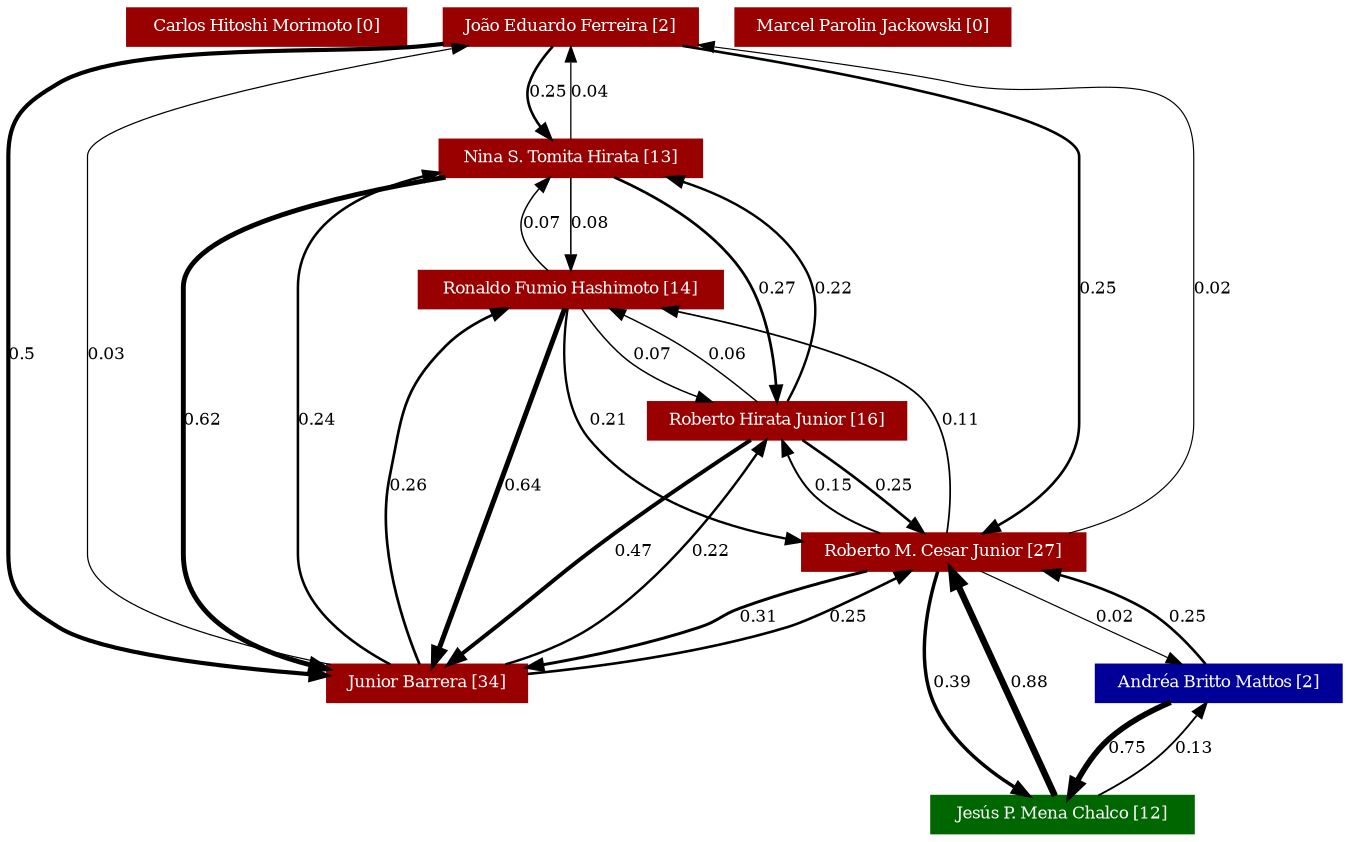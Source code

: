 strict digraph grafo3 {
	graph [bb="0,0,690,402", id=grafo3, overlap=False];
	node [label="\N", fontsize=8, shape=rectangle, style=filled];
	0 [label="Carlos Hitoshi Morimoto [0]", URL="http://lattes.cnpq.br/4575931307749163", color="#990000", fontcolor="#FFFFFF", height="0.25", pos="250,393", width="1.8611"];
	1 [label="João Eduardo Ferreira [2]", URL="http://lattes.cnpq.br/0131770792108992", color="#990000", fontcolor="#FFFFFF", height="0.25", pos="396,393", width="1.6944"];
	4 [label="Nina S. Tomita Hirata [13]", URL="http://lattes.cnpq.br/0644408634493034", color="#990000", fontcolor="#FFFFFF", height="0.25", pos="512,137", width="1.75"];
	2 [label="Junior Barrera [34]", URL="http://lattes.cnpq.br/0362417828475021", color="#990000", fontcolor="#FFFFFF", height="0.25", pos="395,329", width="1.3333"];
	6 [label="Roberto M. Cesar Junior [27]", URL="http://lattes.cnpq.br/2240951178648368", color="#990000", fontcolor="#FFFFFF", height="0.25", pos="159,137", width="1.8889"];
	5 [label="Roberto Hirata Junior [16]", URL="http://lattes.cnpq.br/1647118503085126", color="#990000", fontcolor="#FFFFFF", height="0.25", pos="391,201", width="1.7222"];
	7 [label="Ronaldo Fumio Hashimoto [14]", URL="http://lattes.cnpq.br/9283304583756076", color="#990000", fontcolor="#FFFFFF", height="0.25", pos="319,265", width="2.0278"];
	8 [label="Jesús P. Mena Chalco [12]", URL="http://lattes.cnpq.br/4727357182510680", color="#006600", fontcolor="#FFFFFF", height="0.25", pos="159,9", width="1.75"];
	9 [label="Andréa Britto Mattos [2]", URL="http://lattes.cnpq.br/2837012019824386", color="#000099", fontcolor="#FFFFFF", height="0.25", pos="234,73", width="1.6389"];
	3 [label="Marcel Parolin Jackowski [0]", URL="http://lattes.cnpq.br/0926213060635986", color="#990000", fontcolor="#FFFFFF", height="0.25", pos="541,393", width="1.8333"];
	1 -> 4 [arrowhead=normal, arrowsize="0.75", fontsize=8, label="0.25", lp="625.5,265", penwidth="1.25", pos="e,556.11,146.04 443.47,384 508.14,371.07 616,346.83 616,329 616,329 616,329 616,201 616,173.68 589.64,157.64 563.46,148.46"];
	1 -> 2 [arrowhead=normal, arrowsize="0.75", fontsize=8, label="0.5", lp="385,361", penwidth="2.0", pos="e,386.62,338.15 387.82,383.71 384.04,378.81 379.96,372.47 378,366 375.8,358.75 378.43,351.08 382.22,344.61"];
	1 -> 6 [arrowhead=normal, arrowsize="0.75", fontsize=8, label="0.25", lp="9.5,265", penwidth="1.25", pos="e,92.602,146.01 334.94,384.91 331.92,384.59 328.93,384.28 326,384 252.87,377 0,402.47 0,329 0,329 0,329 0,201 0,176.45 19.223,175.32\
 41,164 54.62,156.92 70.074,151.68 85.208,147.81"];
	2 -> 4 [arrowhead=normal, arrowsize="0.75", fontsize=8, label="0.24", lp="510.5,233", penwidth="1.22", pos="e,512.12,146.25 427.16,319.92 438.11,315.72 449.87,309.88 459,302 503.51,263.57 510.95,187.65 511.98,153.88"];
	2 -> 5 [arrowhead=normal, arrowsize="0.75", fontsize=8, label="0.22", lp="462.5,265", penwidth="1.16", pos="e,417.04,210.05 418.52,319.79 426.93,315.49 435.84,309.61 442,302 455.1,285.8 454.23,276.58 451,256 448.98,243.09 450.4,238.02 442\
,228 437.08,222.13 430.54,217.35 423.8,213.54"];
	2 -> 6 [arrowhead=normal, arrowsize="0.75", fontsize=8, label="0.25", lp="206.5,233", penwidth="1.25", pos="e,160.66,146.29 349.08,319.96 315.82,311.83 270.91,297.48 237,274 192.6,243.27 186.57,224.7 168,174 165.63,167.54 163.7,160.22 162.25\
,153.8"];
	2 -> 1 [arrowhead=normal, arrowsize="0.75", fontsize=8, label="0.03", lp="404.5,361", penwidth="0.59", pos="e,395.86,383.83 395.14,338.15 395.3,348.03 395.55,363.98 395.74,376.14"];
	2 -> 7 [arrowhead=normal, arrowsize="0.75", fontsize=8, label="0.26", lp="353.5,297", penwidth="1.28", pos="e,323.51,274.14 372.41,319.98 362.96,315.49 352.27,309.43 344,302 337.34,296.02 331.6,287.9 327.31,280.8"];
	6 -> 2 [arrowhead=normal, arrowsize="0.75", fontsize=8, label="0.31", lp="177.5,233", penwidth="1.43", pos="e,346.93,322.16 157.6,146.01 155.18,164.49 151.9,207.48 168,238 179.47,259.74 189.57,260.33 210,274 232.8,289.26 239.12,292.91 265\
,302 288.84,310.38 316.11,316.53 339.49,320.83"];
	6 -> 8 [arrowhead=normal, arrowsize="0.75", fontsize=8, label="0.39", lp="106.5,73", penwidth="1.67", pos="e,141.86,18.092 141.04,127.8 119.08,115.19 86.109,90.984 97,64 104.29,45.949 121.18,31.617 135.5,22.114"];
	6 -> 5 [arrowhead=normal, arrowsize="0.75", fontsize=8, label="0.15", lp="273.5,169", penwidth="0.95", pos="e,335.92,192 189.64,146.07 205.43,150.97 224.91,157.36 242,164 252.01,167.89 253.8,170.64 264,174 284.59,180.78 307.64,186.28 328.39\
,190.5"];
	6 -> 9 [arrowhead=normal, arrowsize="0.75", fontsize=8, label="0.02", lp="196.5,105", penwidth="0.56", pos="e,214.09,82.16 164.36,127.96 169.45,119.92 177.69,108.2 187,100 193.04,94.681 200.28,89.904 207.26,85.899"];
	6 -> 1 [arrowhead=normal, arrowsize="0.75", fontsize=8, label="0.02", lp="64.5,265", penwidth="0.56", pos="e,334.64,384.57 114.89,146.04 86.549,154.73 55,171.11 55,201 55,329 55,329 55,329 55,342.7 227.37,369.27 327.01,383.49"];
	6 -> 7 [arrowhead=normal, arrowsize="0.75", fontsize=8, label="0.11", lp="254.5,201", penwidth="0.83", pos="e,303.82,255.78 172.26,146.17 179.43,151.25 188.35,157.78 196,164 234.1,194.95 239.17,207.97 278,238 284.04,242.67 290.87,247.38\
 297.21,251.53"];
	4 -> 2 [arrowhead=normal, arrowsize="0.75", fontsize=8, label="0.62", lp="535.5,233", penwidth="2.36", pos="e,439.05,319.91 517.66,146.12 520.47,151.18 523.56,157.71 525,164 532.32,196.07 533.78,206.59 524,238 513.59,271.45 506.72,281.94\
 478,302 468.52,308.62 457.32,313.69 446.27,317.55"];
	4 -> 5 [arrowhead=normal, arrowsize="0.75", fontsize=8, label="0.27", lp="465.5,169", penwidth="1.31", pos="e,406.33,191.88 492.4,146.05 481.58,151.15 467.95,157.73 456,164 441.45,171.64 425.4,180.77 412.89,188.05"];
	4 -> 1 [arrowhead=normal, arrowsize="0.75", fontsize=8, label="0.04", lp="680.5,265", penwidth="0.62", pos="e,457.03,384.87 557.14,146.01 604.15,156.72 671,176.3 671,201 671,329 671,329 671,329 671,350.13 546.23,371.83 464.77,383.75"];
	4 -> 7 [arrowhead=normal, arrowsize="0.75", fontsize=8, label="0.08", lp="308.5,201", penwidth="0.74", pos="e,314.17,255.73 448.95,142.3 394.44,147.41 322.73,155.58 312,164 287.04,183.58 300.75,225.75 311.01,248.93"];
	5 -> 4 [arrowhead=normal, arrowsize="0.75", fontsize=8, label="0.22", lp="423.5,169", penwidth="1.16", pos="e,467.17,146.03 394.46,191.71 398.08,183.26 404.55,171.06 414,164 421.71,158.24 440.64,152.49 459.83,147.78"];
	5 -> 2 [arrowhead=normal, arrowsize="0.75", fontsize=8, label="0.47", lp="410.5,265", penwidth="1.91", pos="e,396.82,319.55 393.21,210.27 395.69,221.15 399.54,239.76 401,256 402.73,275.23 400.3,297.34 398.03,312.14"];
	5 -> 6 [arrowhead=normal, arrowsize="0.75", fontsize=8, label="0.25", lp="327.5,169", penwidth="1.25", pos="e,209.53,146.04 368.15,191.87 347.27,183.77 315.41,172.01 287,164 264.32,157.6 238.99,151.96 216.89,147.5"];
	5 -> 7 [arrowhead=normal, arrowsize="0.75", fontsize=8, label="0.06", lp="353.5,233", penwidth="0.68", pos="e,323.58,255.93 370.44,210.21 361.68,214.76 351.72,220.82 344,228 337.44,234.1 331.71,242.22 327.4,249.31"];
	7 -> 4 [arrowhead=normal, arrowsize="0.75", fontsize=8, label="0.07", lp="487.5,201", penwidth="0.71", pos="e,507.81,146.36 362,255.96 392.43,247.88 432.85,233.6 462,210 481.26,194.41 496.1,169.49 504.44,153.18"];
	7 -> 2 [arrowhead=normal, arrowsize="0.75", fontsize=8, label="0.64", lp="381.5,297", penwidth="2.42", pos="e,388.32,319.78 336.55,274.11 344.96,278.88 354.94,285.15 363,292 370.53,298.4 377.83,306.62 383.55,313.7"];
	7 -> 5 [arrowhead=normal, arrowsize="0.75", fontsize=8, label="0.07", lp="380.5,233", penwidth="0.71", pos="e,385.38,210.28 337.18,255.87 345.54,251.18 355.3,244.98 363,238 369.8,231.83 376.1,223.82 380.99,216.83"];
	7 -> 6 [arrowhead=normal, arrowsize="0.75", fontsize=8, label="0.21", lp="214.5,201", penwidth="1.13", pos="e,162.78,146.23 289.69,255.99 264.96,247.27 229.75,232.11 205,210 187.14,194.05 173.65,169.56 166.04,153.41"];
	8 -> 6 [arrowhead=normal, arrowsize="0.75", fontsize=8, label="0.88", lp="156.5,73", penwidth="3.14", pos="e,156.34,127.76 155.8,18.404 151.46,32.262 144.52,59.015 147,82 148.4,95.009 151.62,109.45 154.37,120.27"];
	8 -> 9 [arrowhead=normal, arrowsize="0.75", fontsize=8, label="0.13", lp="223.5,41", penwidth="0.89", pos="e,227.87,63.722 177.49,18.176 186.03,22.878 196.02,29.071 204,36 211.27,42.309 218.13,50.528 223.45,57.617"];
	9 -> 8 [arrowhead=normal, arrowsize="0.75", fontsize=8, label="0.75", lp="190.5,41", penwidth="2.75", pos="e,162.69,18.194 209.23,63.885 199.65,59.51 189.06,53.554 181,46 174.83,40.222 169.82,32.328 166.15,25.315"];
	9 -> 6 [arrowhead=normal, arrowsize="0.75", fontsize=8, label="0.25", lp="224.5,105", penwidth="1.25", pos="e,178.91,127.84 228.64,82.035 223.55,90.076 215.31,101.8 206,110 199.96,115.32 192.72,120.1 185.74,124.1"];
}
